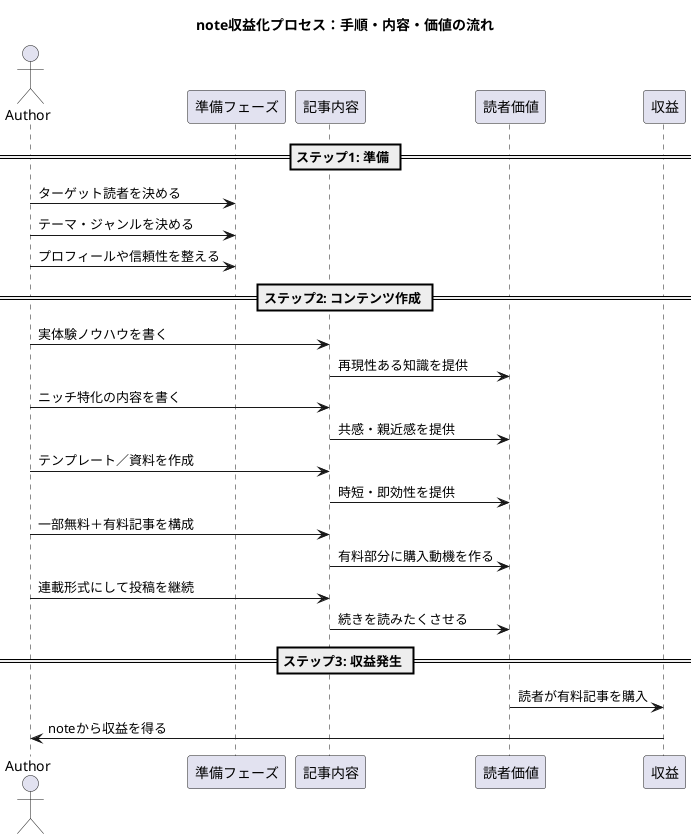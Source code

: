 @startuml
title note収益化プロセス：手順・内容・価値の流れ

actor Author
participant "準備フェーズ" as Prep
participant "記事内容" as Content
participant "読者価値" as Value
participant "収益" as Money

== ステップ1: 準備 ==
Author -> Prep : ターゲット読者を決める
Author -> Prep : テーマ・ジャンルを決める
Author -> Prep : プロフィールや信頼性を整える

== ステップ2: コンテンツ作成 ==
Author -> Content : 実体験ノウハウを書く
Content -> Value : 再現性ある知識を提供

Author -> Content : ニッチ特化の内容を書く
Content -> Value : 共感・親近感を提供

Author -> Content : テンプレート／資料を作成
Content -> Value : 時短・即効性を提供

Author -> Content : 一部無料＋有料記事を構成
Content -> Value : 有料部分に購入動機を作る

Author -> Content : 連載形式にして投稿を継続
Content -> Value : 続きを読みたくさせる

== ステップ3: 収益発生 ==
Value -> Money : 読者が有料記事を購入
Money -> Author : noteから収益を得る

@enduml
